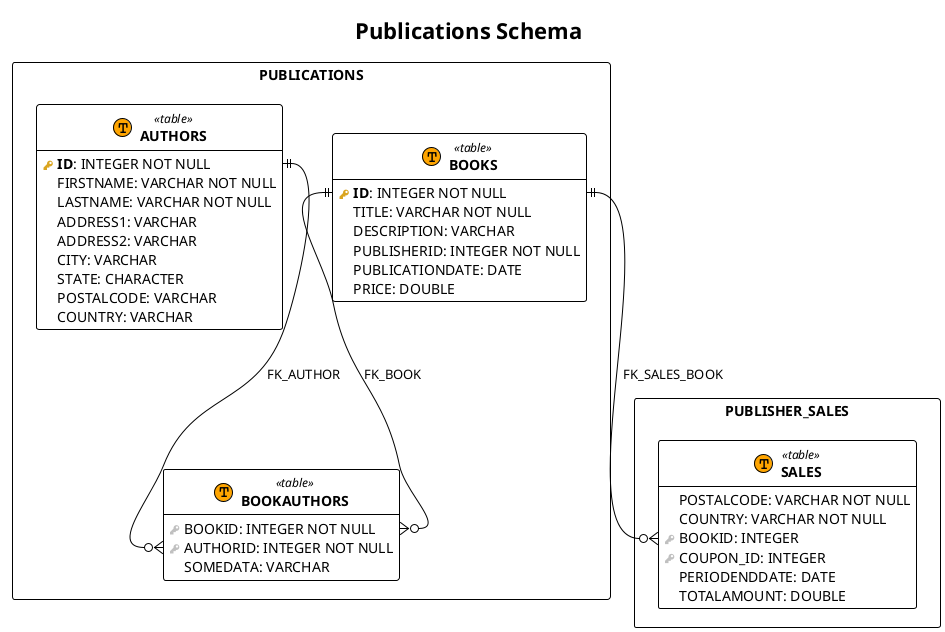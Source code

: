 @startuml

!theme plain
hide empty methods

!procedure $schema($name, $slug)
package "$name" as $slug <<Rectangle>>
!endprocedure

!procedure $table($name, $slug)
entity "<b>$name</b>" as $slug << (T, Orange) table >>
!endprocedure

!procedure $view($name, $slug)
entity "<b>$name</b>" as $slug << (V, Aquamarine) view >>
!endprocedure

!procedure $pk($name)
<color:#GoldenRod><&key></color> <b>$name</b>
!endprocedure

!procedure $fk($name)
<color:#Silver><&key></color> $name
!endprocedure

!procedure $column($name)
{field} <color:#White><&media-record></color> $name
!endprocedure


title "Publications Schema"


$schema("PUBLICATIONS", "id_208b5502") {

  $table("AUTHORS", "id_f521e766") {
    $pk("ID"): INTEGER NOT NULL
    $column("FIRSTNAME"): VARCHAR NOT NULL
    $column("LASTNAME"): VARCHAR NOT NULL
    $column("ADDRESS1"): VARCHAR
    $column("ADDRESS2"): VARCHAR
    $column("CITY"): VARCHAR
    $column("STATE"): CHARACTER
    $column("POSTALCODE"): VARCHAR
    $column("COUNTRY"): VARCHAR
  }

  $table("BOOKS", "id_f4a675c8") {
    $pk("ID"): INTEGER NOT NULL
    $column("TITLE"): VARCHAR NOT NULL
    $column("DESCRIPTION"): VARCHAR
    $column("PUBLISHERID"): INTEGER NOT NULL
    $column("PUBLICATIONDATE"): DATE
    $column("PRICE"): DOUBLE
  }

  $table("BOOKAUTHORS", "id_ead84c5d") {
    $fk("BOOKID"): INTEGER NOT NULL
    $fk("AUTHORID"): INTEGER NOT NULL
    $column("SOMEDATA"): VARCHAR
  }

}


$schema("PUBLISHER_SALES", "id_7f7f6c20") {

  $table("SALES", "id_751e68cc") {
    $column("POSTALCODE"): VARCHAR NOT NULL
    $column("COUNTRY"): VARCHAR NOT NULL
    $fk("BOOKID"): INTEGER
    $fk("COUPON_ID"): INTEGER
    $column("PERIODENDDATE"): DATE
    $column("TOTALAMOUNT"): DOUBLE
  }

}


id_208b5502.id_f521e766::ID  ||--o{ id_208b5502.id_ead84c5d::AUTHORID : FK_AUTHOR
id_208b5502.id_f4a675c8::ID  ||--o{ id_7f7f6c20.id_751e68cc::BOOKID : FK_SALES_BOOK
id_208b5502.id_f4a675c8::ID  ||--o{ id_208b5502.id_ead84c5d::BOOKID : FK_BOOK

@enduml